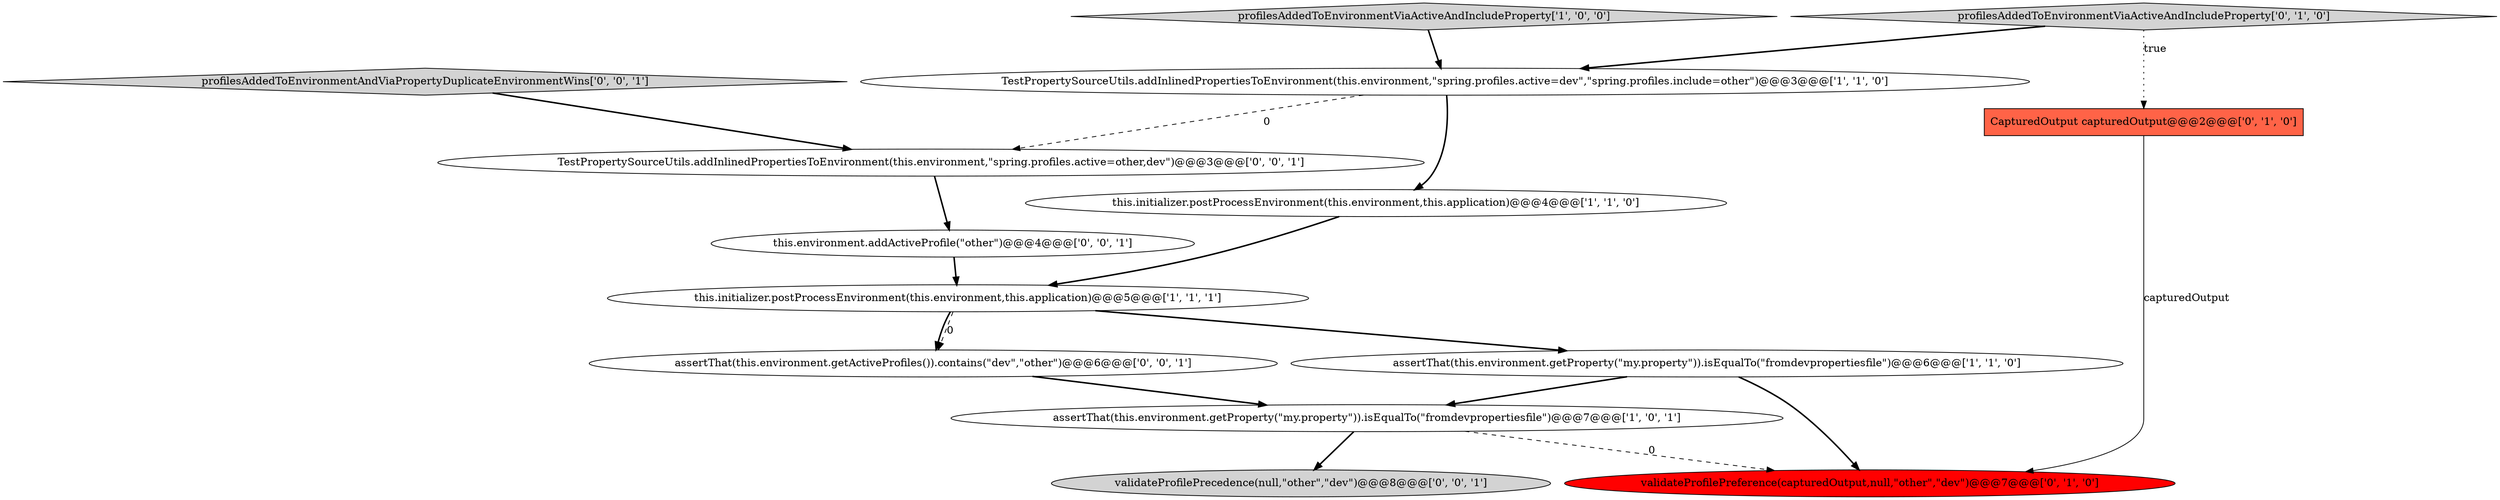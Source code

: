 digraph {
0 [style = filled, label = "assertThat(this.environment.getProperty(\"my.property\")).isEqualTo(\"fromdevpropertiesfile\")@@@6@@@['1', '1', '0']", fillcolor = white, shape = ellipse image = "AAA0AAABBB1BBB"];
8 [style = filled, label = "CapturedOutput capturedOutput@@@2@@@['0', '1', '0']", fillcolor = tomato, shape = box image = "AAA1AAABBB2BBB"];
2 [style = filled, label = "this.initializer.postProcessEnvironment(this.environment,this.application)@@@5@@@['1', '1', '1']", fillcolor = white, shape = ellipse image = "AAA0AAABBB1BBB"];
1 [style = filled, label = "this.initializer.postProcessEnvironment(this.environment,this.application)@@@4@@@['1', '1', '0']", fillcolor = white, shape = ellipse image = "AAA0AAABBB1BBB"];
5 [style = filled, label = "profilesAddedToEnvironmentViaActiveAndIncludeProperty['1', '0', '0']", fillcolor = lightgray, shape = diamond image = "AAA0AAABBB1BBB"];
6 [style = filled, label = "profilesAddedToEnvironmentViaActiveAndIncludeProperty['0', '1', '0']", fillcolor = lightgray, shape = diamond image = "AAA0AAABBB2BBB"];
9 [style = filled, label = "validateProfilePrecedence(null,\"other\",\"dev\")@@@8@@@['0', '0', '1']", fillcolor = lightgray, shape = ellipse image = "AAA0AAABBB3BBB"];
4 [style = filled, label = "assertThat(this.environment.getProperty(\"my.property\")).isEqualTo(\"fromdevpropertiesfile\")@@@7@@@['1', '0', '1']", fillcolor = white, shape = ellipse image = "AAA0AAABBB1BBB"];
10 [style = filled, label = "this.environment.addActiveProfile(\"other\")@@@4@@@['0', '0', '1']", fillcolor = white, shape = ellipse image = "AAA0AAABBB3BBB"];
7 [style = filled, label = "validateProfilePreference(capturedOutput,null,\"other\",\"dev\")@@@7@@@['0', '1', '0']", fillcolor = red, shape = ellipse image = "AAA1AAABBB2BBB"];
12 [style = filled, label = "TestPropertySourceUtils.addInlinedPropertiesToEnvironment(this.environment,\"spring.profiles.active=other,dev\")@@@3@@@['0', '0', '1']", fillcolor = white, shape = ellipse image = "AAA0AAABBB3BBB"];
13 [style = filled, label = "profilesAddedToEnvironmentAndViaPropertyDuplicateEnvironmentWins['0', '0', '1']", fillcolor = lightgray, shape = diamond image = "AAA0AAABBB3BBB"];
3 [style = filled, label = "TestPropertySourceUtils.addInlinedPropertiesToEnvironment(this.environment,\"spring.profiles.active=dev\",\"spring.profiles.include=other\")@@@3@@@['1', '1', '0']", fillcolor = white, shape = ellipse image = "AAA0AAABBB1BBB"];
11 [style = filled, label = "assertThat(this.environment.getActiveProfiles()).contains(\"dev\",\"other\")@@@6@@@['0', '0', '1']", fillcolor = white, shape = ellipse image = "AAA0AAABBB3BBB"];
5->3 [style = bold, label=""];
4->9 [style = bold, label=""];
6->3 [style = bold, label=""];
2->11 [style = dashed, label="0"];
10->2 [style = bold, label=""];
1->2 [style = bold, label=""];
2->0 [style = bold, label=""];
12->10 [style = bold, label=""];
13->12 [style = bold, label=""];
3->12 [style = dashed, label="0"];
3->1 [style = bold, label=""];
0->4 [style = bold, label=""];
6->8 [style = dotted, label="true"];
8->7 [style = solid, label="capturedOutput"];
4->7 [style = dashed, label="0"];
2->11 [style = bold, label=""];
11->4 [style = bold, label=""];
0->7 [style = bold, label=""];
}
